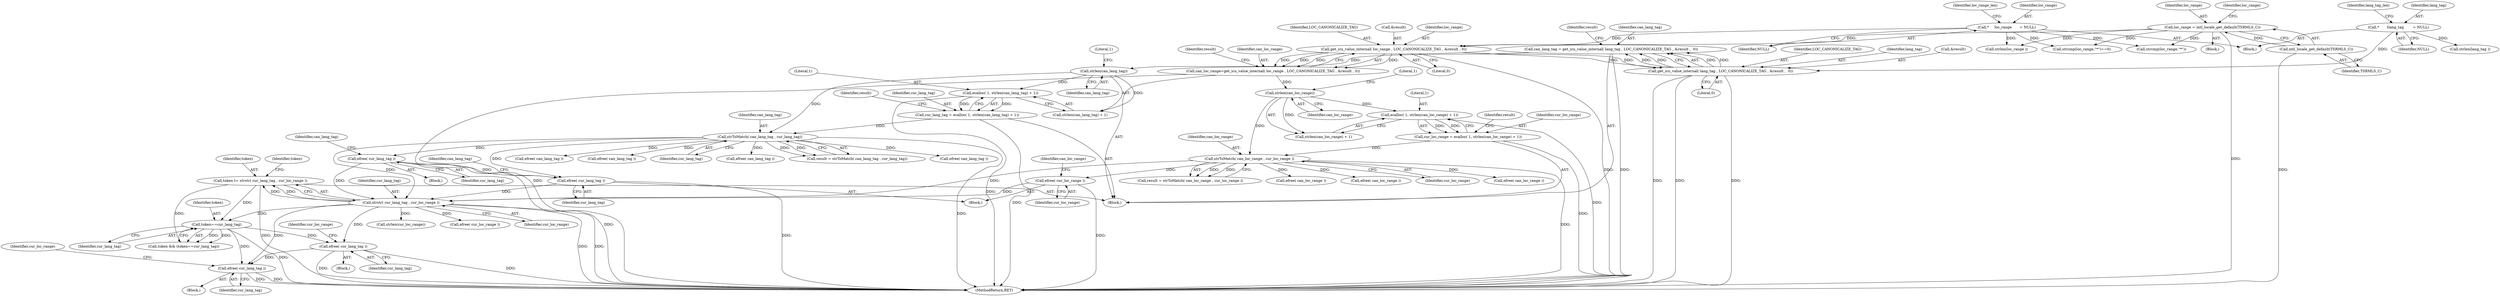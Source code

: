 digraph "0_php-src_97eff7eb57fc2320c267a949cffd622c38712484?w=1_10@API" {
"1000318" [label="(Call,efree( cur_lang_tag ))"];
"1000297" [label="(Call,efree( cur_lang_tag ))"];
"1000275" [label="(Call,token==cur_lang_tag)"];
"1000267" [label="(Call,token \t= strstr( cur_lang_tag , cur_loc_range ))"];
"1000269" [label="(Call,strstr( cur_lang_tag , cur_loc_range ))"];
"1000258" [label="(Call,efree( cur_lang_tag ))"];
"1000235" [label="(Call,efree( cur_lang_tag ))"];
"1000227" [label="(Call,strToMatch( can_lang_tag , cur_lang_tag))"];
"1000222" [label="(Call,strlen(can_lang_tag))"];
"1000203" [label="(Call,can_lang_tag = get_icu_value_internal( lang_tag , LOC_CANONICALIZE_TAG , &result ,  0))"];
"1000205" [label="(Call,get_icu_value_internal( lang_tag , LOC_CANONICALIZE_TAG , &result ,  0))"];
"1000116" [label="(Call,*       \tlang_tag        = NULL)"];
"1000191" [label="(Call,get_icu_value_internal( loc_range , LOC_CANONICALIZE_TAG , &result , 0))"];
"1000124" [label="(Call,*     loc_range       = NULL)"];
"1000174" [label="(Call,loc_range = intl_locale_get_default(TSRMLS_C))"];
"1000176" [label="(Call,intl_locale_get_default(TSRMLS_C))"];
"1000217" [label="(Call,cur_lang_tag = ecalloc( 1, strlen(can_lang_tag) + 1))"];
"1000219" [label="(Call,ecalloc( 1, strlen(can_lang_tag) + 1))"];
"1000250" [label="(Call,strToMatch( can_loc_range , cur_loc_range ))"];
"1000245" [label="(Call,strlen(can_loc_range))"];
"1000189" [label="(Call,can_loc_range=get_icu_value_internal( loc_range , LOC_CANONICALIZE_TAG , &result , 0))"];
"1000240" [label="(Call,cur_loc_range = ecalloc( 1, strlen(can_loc_range) + 1))"];
"1000242" [label="(Call,ecalloc( 1, strlen(can_loc_range) + 1))"];
"1000262" [label="(Call,efree( cur_loc_range ))"];
"1000246" [label="(Identifier,can_loc_range)"];
"1000175" [label="(Identifier,loc_range)"];
"1000244" [label="(Call,strlen(can_loc_range) + 1)"];
"1000249" [label="(Identifier,result)"];
"1000296" [label="(Block,)"];
"1000228" [label="(Identifier,can_lang_tag)"];
"1000180" [label="(Call,strcmp(loc_range,\"*\"))"];
"1000235" [label="(Call,efree( cur_lang_tag ))"];
"1000251" [label="(Identifier,can_loc_range)"];
"1000267" [label="(Call,token \t= strstr( cur_lang_tag , cur_loc_range ))"];
"1000300" [label="(Identifier,cur_loc_range)"];
"1000177" [label="(Identifier,TSRMLS_C)"];
"1000258" [label="(Call,efree( cur_lang_tag ))"];
"1000317" [label="(Block,)"];
"1000192" [label="(Identifier,loc_range)"];
"1000257" [label="(Block,)"];
"1000297" [label="(Call,efree( cur_lang_tag ))"];
"1000276" [label="(Identifier,token)"];
"1000193" [label="(Identifier,LOC_CANONICALIZE_TAG)"];
"1000189" [label="(Call,can_loc_range=get_icu_value_internal( loc_range , LOC_CANONICALIZE_TAG , &result , 0))"];
"1000364" [label="(Call,strlen(loc_range ))"];
"1000241" [label="(Identifier,cur_loc_range)"];
"1000318" [label="(Call,efree( cur_lang_tag ))"];
"1000236" [label="(Identifier,cur_lang_tag)"];
"1000328" [label="(Call,efree( can_lang_tag ))"];
"1000217" [label="(Call,cur_lang_tag = ecalloc( 1, strlen(can_lang_tag) + 1))"];
"1000114" [label="(Block,)"];
"1000277" [label="(Identifier,cur_lang_tag)"];
"1000181" [label="(Identifier,loc_range)"];
"1000121" [label="(Identifier,lang_tag_len)"];
"1000213" [label="(Identifier,result)"];
"1000194" [label="(Call,&result)"];
"1000210" [label="(Literal,0)"];
"1000226" [label="(Identifier,result)"];
"1000259" [label="(Identifier,cur_lang_tag)"];
"1000242" [label="(Call,ecalloc( 1, strlen(can_loc_range) + 1))"];
"1000265" [label="(Identifier,can_loc_range)"];
"1000118" [label="(Identifier,NULL)"];
"1000261" [label="(Identifier,can_lang_tag)"];
"1000203" [label="(Call,can_lang_tag = get_icu_value_internal( lang_tag , LOC_CANONICALIZE_TAG , &result ,  0))"];
"1000312" [label="(Call,efree( can_loc_range ))"];
"1000129" [label="(Identifier,loc_range_len)"];
"1000176" [label="(Call,intl_locale_get_default(TSRMLS_C))"];
"1000219" [label="(Call,ecalloc( 1, strlen(can_lang_tag) + 1))"];
"1000275" [label="(Call,token==cur_lang_tag)"];
"1000240" [label="(Call,cur_loc_range = ecalloc( 1, strlen(can_loc_range) + 1))"];
"1000222" [label="(Call,strlen(can_lang_tag))"];
"1000260" [label="(Call,efree( can_lang_tag ))"];
"1000229" [label="(Identifier,cur_lang_tag)"];
"1000252" [label="(Identifier,cur_loc_range)"];
"1000274" [label="(Identifier,token)"];
"1000298" [label="(Identifier,cur_lang_tag)"];
"1000220" [label="(Literal,1)"];
"1000431" [label="(MethodReturn,RET)"];
"1000207" [label="(Identifier,LOC_CANONICALIZE_TAG)"];
"1000238" [label="(Identifier,can_lang_tag)"];
"1000126" [label="(Identifier,NULL)"];
"1000199" [label="(Identifier,result)"];
"1000263" [label="(Identifier,cur_loc_range)"];
"1000116" [label="(Call,*       \tlang_tag        = NULL)"];
"1000204" [label="(Identifier,can_lang_tag)"];
"1000234" [label="(Block,)"];
"1000269" [label="(Call,strstr( cur_lang_tag , cur_loc_range ))"];
"1000191" [label="(Call,get_icu_value_internal( loc_range , LOC_CANONICALIZE_TAG , &result , 0))"];
"1000188" [label="(Block,)"];
"1000250" [label="(Call,strToMatch( can_loc_range , cur_loc_range ))"];
"1000262" [label="(Call,efree( cur_loc_range ))"];
"1000117" [label="(Identifier,lang_tag)"];
"1000283" [label="(Call,strlen(cur_loc_range))"];
"1000237" [label="(Call,efree( can_lang_tag ))"];
"1000268" [label="(Identifier,token)"];
"1000323" [label="(Call,efree( cur_loc_range ))"];
"1000173" [label="(Block,)"];
"1000270" [label="(Identifier,cur_lang_tag)"];
"1000223" [label="(Identifier,can_lang_tag)"];
"1000206" [label="(Identifier,lang_tag)"];
"1000196" [label="(Literal,0)"];
"1000225" [label="(Call,result = strToMatch( can_lang_tag , cur_lang_tag))"];
"1000333" [label="(Call,efree( can_loc_range ))"];
"1000248" [label="(Call,result = strToMatch( can_loc_range , cur_loc_range ))"];
"1000307" [label="(Call,efree( can_lang_tag ))"];
"1000243" [label="(Literal,1)"];
"1000190" [label="(Identifier,can_loc_range)"];
"1000124" [label="(Call,*     loc_range       = NULL)"];
"1000321" [label="(Identifier,cur_loc_range)"];
"1000273" [label="(Call,token && (token==cur_lang_tag))"];
"1000227" [label="(Call,strToMatch( can_lang_tag , cur_lang_tag))"];
"1000319" [label="(Identifier,cur_lang_tag)"];
"1000174" [label="(Call,loc_range = intl_locale_get_default(TSRMLS_C))"];
"1000221" [label="(Call,strlen(can_lang_tag) + 1)"];
"1000271" [label="(Identifier,cur_loc_range)"];
"1000125" [label="(Identifier,loc_range)"];
"1000247" [label="(Literal,1)"];
"1000224" [label="(Literal,1)"];
"1000264" [label="(Call,efree( can_loc_range ))"];
"1000245" [label="(Call,strlen(can_loc_range))"];
"1000343" [label="(Call,strlen(lang_tag ))"];
"1000208" [label="(Call,&result)"];
"1000218" [label="(Identifier,cur_lang_tag)"];
"1000179" [label="(Call,strcmp(loc_range,\"*\")==0)"];
"1000205" [label="(Call,get_icu_value_internal( lang_tag , LOC_CANONICALIZE_TAG , &result ,  0))"];
"1000318" -> "1000317"  [label="AST: "];
"1000318" -> "1000319"  [label="CFG: "];
"1000319" -> "1000318"  [label="AST: "];
"1000321" -> "1000318"  [label="CFG: "];
"1000318" -> "1000431"  [label="DDG: "];
"1000318" -> "1000431"  [label="DDG: "];
"1000297" -> "1000318"  [label="DDG: "];
"1000275" -> "1000318"  [label="DDG: "];
"1000269" -> "1000318"  [label="DDG: "];
"1000297" -> "1000296"  [label="AST: "];
"1000297" -> "1000298"  [label="CFG: "];
"1000298" -> "1000297"  [label="AST: "];
"1000300" -> "1000297"  [label="CFG: "];
"1000297" -> "1000431"  [label="DDG: "];
"1000297" -> "1000431"  [label="DDG: "];
"1000275" -> "1000297"  [label="DDG: "];
"1000269" -> "1000297"  [label="DDG: "];
"1000275" -> "1000273"  [label="AST: "];
"1000275" -> "1000277"  [label="CFG: "];
"1000276" -> "1000275"  [label="AST: "];
"1000277" -> "1000275"  [label="AST: "];
"1000273" -> "1000275"  [label="CFG: "];
"1000275" -> "1000431"  [label="DDG: "];
"1000275" -> "1000273"  [label="DDG: "];
"1000275" -> "1000273"  [label="DDG: "];
"1000267" -> "1000275"  [label="DDG: "];
"1000269" -> "1000275"  [label="DDG: "];
"1000267" -> "1000188"  [label="AST: "];
"1000267" -> "1000269"  [label="CFG: "];
"1000268" -> "1000267"  [label="AST: "];
"1000269" -> "1000267"  [label="AST: "];
"1000274" -> "1000267"  [label="CFG: "];
"1000267" -> "1000431"  [label="DDG: "];
"1000269" -> "1000267"  [label="DDG: "];
"1000269" -> "1000267"  [label="DDG: "];
"1000267" -> "1000273"  [label="DDG: "];
"1000269" -> "1000271"  [label="CFG: "];
"1000270" -> "1000269"  [label="AST: "];
"1000271" -> "1000269"  [label="AST: "];
"1000269" -> "1000431"  [label="DDG: "];
"1000269" -> "1000431"  [label="DDG: "];
"1000258" -> "1000269"  [label="DDG: "];
"1000235" -> "1000269"  [label="DDG: "];
"1000227" -> "1000269"  [label="DDG: "];
"1000250" -> "1000269"  [label="DDG: "];
"1000262" -> "1000269"  [label="DDG: "];
"1000269" -> "1000283"  [label="DDG: "];
"1000269" -> "1000323"  [label="DDG: "];
"1000258" -> "1000257"  [label="AST: "];
"1000258" -> "1000259"  [label="CFG: "];
"1000259" -> "1000258"  [label="AST: "];
"1000261" -> "1000258"  [label="CFG: "];
"1000258" -> "1000431"  [label="DDG: "];
"1000235" -> "1000258"  [label="DDG: "];
"1000227" -> "1000258"  [label="DDG: "];
"1000235" -> "1000234"  [label="AST: "];
"1000235" -> "1000236"  [label="CFG: "];
"1000236" -> "1000235"  [label="AST: "];
"1000238" -> "1000235"  [label="CFG: "];
"1000235" -> "1000431"  [label="DDG: "];
"1000227" -> "1000235"  [label="DDG: "];
"1000227" -> "1000225"  [label="AST: "];
"1000227" -> "1000229"  [label="CFG: "];
"1000228" -> "1000227"  [label="AST: "];
"1000229" -> "1000227"  [label="AST: "];
"1000225" -> "1000227"  [label="CFG: "];
"1000227" -> "1000431"  [label="DDG: "];
"1000227" -> "1000225"  [label="DDG: "];
"1000227" -> "1000225"  [label="DDG: "];
"1000222" -> "1000227"  [label="DDG: "];
"1000217" -> "1000227"  [label="DDG: "];
"1000227" -> "1000237"  [label="DDG: "];
"1000227" -> "1000260"  [label="DDG: "];
"1000227" -> "1000307"  [label="DDG: "];
"1000227" -> "1000328"  [label="DDG: "];
"1000222" -> "1000221"  [label="AST: "];
"1000222" -> "1000223"  [label="CFG: "];
"1000223" -> "1000222"  [label="AST: "];
"1000224" -> "1000222"  [label="CFG: "];
"1000222" -> "1000219"  [label="DDG: "];
"1000222" -> "1000221"  [label="DDG: "];
"1000203" -> "1000222"  [label="DDG: "];
"1000203" -> "1000188"  [label="AST: "];
"1000203" -> "1000205"  [label="CFG: "];
"1000204" -> "1000203"  [label="AST: "];
"1000205" -> "1000203"  [label="AST: "];
"1000213" -> "1000203"  [label="CFG: "];
"1000203" -> "1000431"  [label="DDG: "];
"1000205" -> "1000203"  [label="DDG: "];
"1000205" -> "1000203"  [label="DDG: "];
"1000205" -> "1000203"  [label="DDG: "];
"1000205" -> "1000203"  [label="DDG: "];
"1000205" -> "1000210"  [label="CFG: "];
"1000206" -> "1000205"  [label="AST: "];
"1000207" -> "1000205"  [label="AST: "];
"1000208" -> "1000205"  [label="AST: "];
"1000210" -> "1000205"  [label="AST: "];
"1000205" -> "1000431"  [label="DDG: "];
"1000205" -> "1000431"  [label="DDG: "];
"1000205" -> "1000431"  [label="DDG: "];
"1000116" -> "1000205"  [label="DDG: "];
"1000191" -> "1000205"  [label="DDG: "];
"1000191" -> "1000205"  [label="DDG: "];
"1000116" -> "1000114"  [label="AST: "];
"1000116" -> "1000118"  [label="CFG: "];
"1000117" -> "1000116"  [label="AST: "];
"1000118" -> "1000116"  [label="AST: "];
"1000121" -> "1000116"  [label="CFG: "];
"1000116" -> "1000343"  [label="DDG: "];
"1000191" -> "1000189"  [label="AST: "];
"1000191" -> "1000196"  [label="CFG: "];
"1000192" -> "1000191"  [label="AST: "];
"1000193" -> "1000191"  [label="AST: "];
"1000194" -> "1000191"  [label="AST: "];
"1000196" -> "1000191"  [label="AST: "];
"1000189" -> "1000191"  [label="CFG: "];
"1000191" -> "1000431"  [label="DDG: "];
"1000191" -> "1000189"  [label="DDG: "];
"1000191" -> "1000189"  [label="DDG: "];
"1000191" -> "1000189"  [label="DDG: "];
"1000191" -> "1000189"  [label="DDG: "];
"1000124" -> "1000191"  [label="DDG: "];
"1000174" -> "1000191"  [label="DDG: "];
"1000124" -> "1000114"  [label="AST: "];
"1000124" -> "1000126"  [label="CFG: "];
"1000125" -> "1000124"  [label="AST: "];
"1000126" -> "1000124"  [label="AST: "];
"1000129" -> "1000124"  [label="CFG: "];
"1000124" -> "1000179"  [label="DDG: "];
"1000124" -> "1000180"  [label="DDG: "];
"1000124" -> "1000364"  [label="DDG: "];
"1000174" -> "1000173"  [label="AST: "];
"1000174" -> "1000176"  [label="CFG: "];
"1000175" -> "1000174"  [label="AST: "];
"1000176" -> "1000174"  [label="AST: "];
"1000181" -> "1000174"  [label="CFG: "];
"1000174" -> "1000431"  [label="DDG: "];
"1000176" -> "1000174"  [label="DDG: "];
"1000174" -> "1000179"  [label="DDG: "];
"1000174" -> "1000180"  [label="DDG: "];
"1000174" -> "1000364"  [label="DDG: "];
"1000176" -> "1000177"  [label="CFG: "];
"1000177" -> "1000176"  [label="AST: "];
"1000176" -> "1000431"  [label="DDG: "];
"1000217" -> "1000188"  [label="AST: "];
"1000217" -> "1000219"  [label="CFG: "];
"1000218" -> "1000217"  [label="AST: "];
"1000219" -> "1000217"  [label="AST: "];
"1000226" -> "1000217"  [label="CFG: "];
"1000217" -> "1000431"  [label="DDG: "];
"1000219" -> "1000217"  [label="DDG: "];
"1000219" -> "1000217"  [label="DDG: "];
"1000219" -> "1000221"  [label="CFG: "];
"1000220" -> "1000219"  [label="AST: "];
"1000221" -> "1000219"  [label="AST: "];
"1000219" -> "1000431"  [label="DDG: "];
"1000250" -> "1000248"  [label="AST: "];
"1000250" -> "1000252"  [label="CFG: "];
"1000251" -> "1000250"  [label="AST: "];
"1000252" -> "1000250"  [label="AST: "];
"1000248" -> "1000250"  [label="CFG: "];
"1000250" -> "1000431"  [label="DDG: "];
"1000250" -> "1000248"  [label="DDG: "];
"1000250" -> "1000248"  [label="DDG: "];
"1000245" -> "1000250"  [label="DDG: "];
"1000240" -> "1000250"  [label="DDG: "];
"1000250" -> "1000262"  [label="DDG: "];
"1000250" -> "1000264"  [label="DDG: "];
"1000250" -> "1000312"  [label="DDG: "];
"1000250" -> "1000333"  [label="DDG: "];
"1000245" -> "1000244"  [label="AST: "];
"1000245" -> "1000246"  [label="CFG: "];
"1000246" -> "1000245"  [label="AST: "];
"1000247" -> "1000245"  [label="CFG: "];
"1000245" -> "1000242"  [label="DDG: "];
"1000245" -> "1000244"  [label="DDG: "];
"1000189" -> "1000245"  [label="DDG: "];
"1000189" -> "1000188"  [label="AST: "];
"1000190" -> "1000189"  [label="AST: "];
"1000199" -> "1000189"  [label="CFG: "];
"1000189" -> "1000431"  [label="DDG: "];
"1000240" -> "1000188"  [label="AST: "];
"1000240" -> "1000242"  [label="CFG: "];
"1000241" -> "1000240"  [label="AST: "];
"1000242" -> "1000240"  [label="AST: "];
"1000249" -> "1000240"  [label="CFG: "];
"1000240" -> "1000431"  [label="DDG: "];
"1000242" -> "1000240"  [label="DDG: "];
"1000242" -> "1000240"  [label="DDG: "];
"1000242" -> "1000244"  [label="CFG: "];
"1000243" -> "1000242"  [label="AST: "];
"1000244" -> "1000242"  [label="AST: "];
"1000242" -> "1000431"  [label="DDG: "];
"1000262" -> "1000257"  [label="AST: "];
"1000262" -> "1000263"  [label="CFG: "];
"1000263" -> "1000262"  [label="AST: "];
"1000265" -> "1000262"  [label="CFG: "];
"1000262" -> "1000431"  [label="DDG: "];
}
